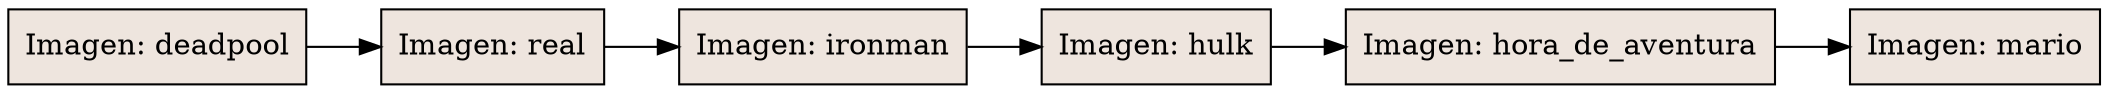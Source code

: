 digraph Pre {
rankdir = LR;
14437584[shape=record, style=filled, fillcolor=seashell2,label="Imagen: deadpool"];
14437584->14438064;
14438064[shape=record, style=filled, fillcolor=seashell2,label="Imagen: real"];
14438064->14438104;
14438104[shape=record, style=filled, fillcolor=seashell2,label="Imagen: ironman"];
14438104->14438144;
14438144[shape=record, style=filled, fillcolor=seashell2,label="Imagen: hulk"];
14438144->14437464;
14437464[shape=record, style=filled, fillcolor=seashell2,label="Imagen: hora_de_aventura"];
14437464->14926288;
14926288[shape=record, style=filled, fillcolor=seashell2,label="Imagen: mario"];
}
